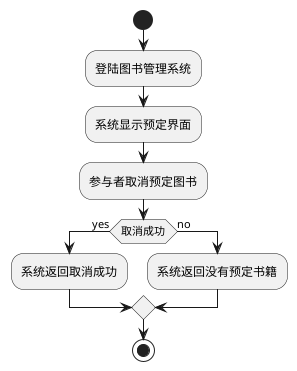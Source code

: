 @startuml
start
:登陆图书管理系统;
:系统显示预定界面;
:参与者取消预定图书;
if (取消成功) then (yes)
  :系统返回取消成功;
else (no)
  :系统返回没有预定书籍;
endif
stop
@enduml